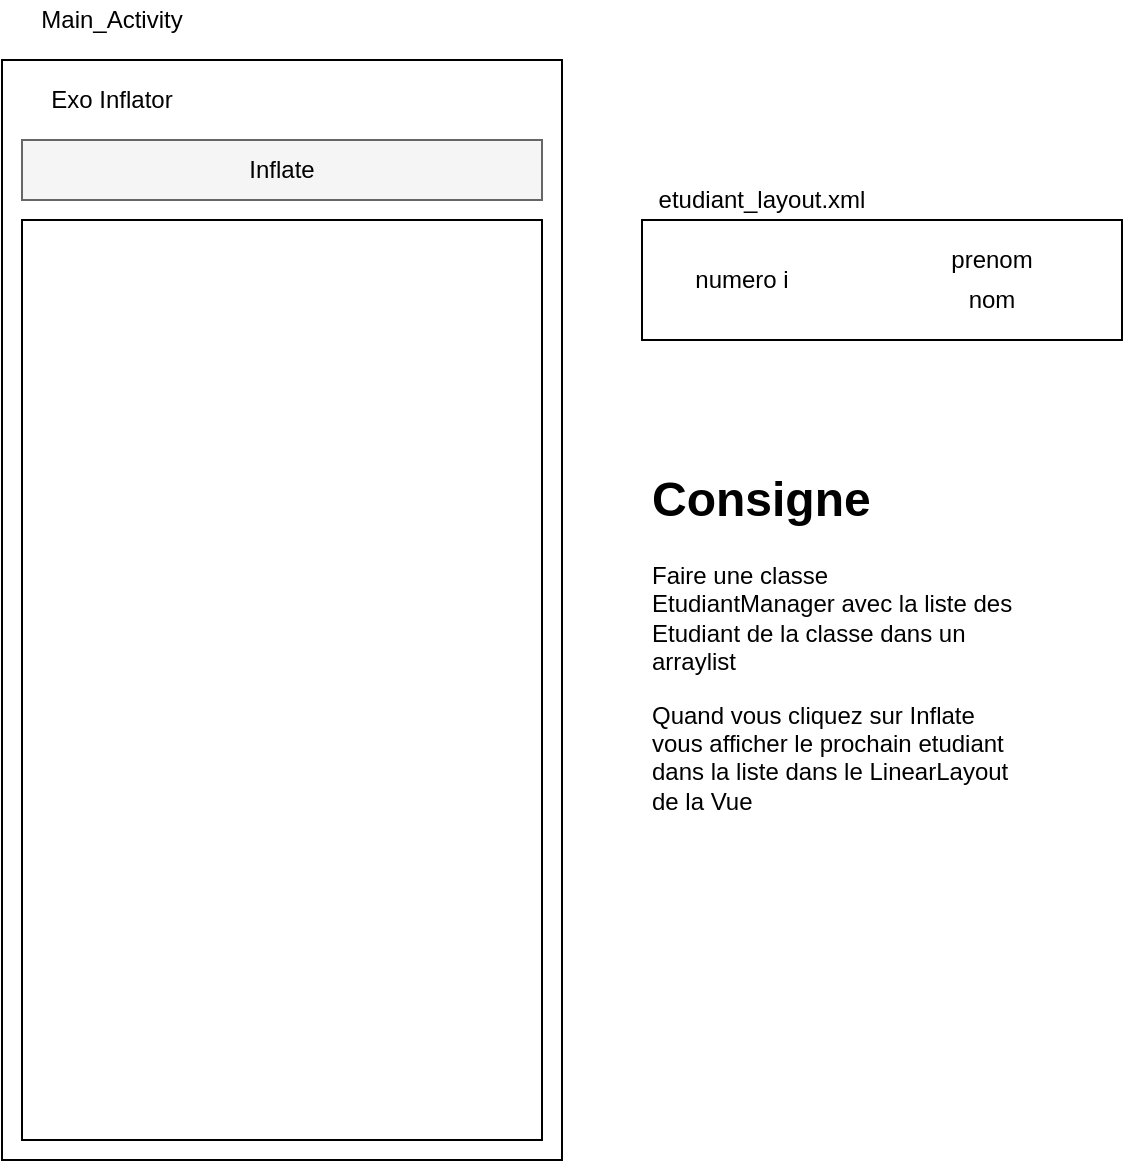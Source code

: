 <mxfile version="14.6.13" type="device"><diagram id="qKYciH_0tpMx4yyxgg5E" name="Page-1"><mxGraphModel dx="919" dy="561" grid="1" gridSize="10" guides="1" tooltips="1" connect="1" arrows="1" fold="1" page="1" pageScale="1" pageWidth="1169" pageHeight="1654" math="0" shadow="0"><root><mxCell id="0"/><mxCell id="1" parent="0"/><mxCell id="uBeoM1r_BeSPzZLG_bO7-1" value="" style="rounded=0;whiteSpace=wrap;html=1;" vertex="1" parent="1"><mxGeometry x="120" y="80" width="280" height="550" as="geometry"/></mxCell><mxCell id="uBeoM1r_BeSPzZLG_bO7-2" value="Exo Inflator" style="text;html=1;strokeColor=none;fillColor=none;align=center;verticalAlign=middle;whiteSpace=wrap;rounded=0;" vertex="1" parent="1"><mxGeometry x="130" y="90" width="90" height="20" as="geometry"/></mxCell><mxCell id="uBeoM1r_BeSPzZLG_bO7-3" value="" style="rounded=0;whiteSpace=wrap;html=1;fillColor=#f5f5f5;strokeColor=#666666;fontColor=#333333;" vertex="1" parent="1"><mxGeometry x="130" y="120" width="260" height="30" as="geometry"/></mxCell><mxCell id="uBeoM1r_BeSPzZLG_bO7-4" value="Inflate" style="text;html=1;strokeColor=none;fillColor=none;align=center;verticalAlign=middle;whiteSpace=wrap;rounded=0;" vertex="1" parent="1"><mxGeometry x="240" y="125" width="40" height="20" as="geometry"/></mxCell><mxCell id="uBeoM1r_BeSPzZLG_bO7-5" value="" style="rounded=0;whiteSpace=wrap;html=1;" vertex="1" parent="1"><mxGeometry x="130" y="160" width="260" height="460" as="geometry"/></mxCell><mxCell id="uBeoM1r_BeSPzZLG_bO7-6" value="" style="rounded=0;whiteSpace=wrap;html=1;" vertex="1" parent="1"><mxGeometry x="440" y="160" width="240" height="60" as="geometry"/></mxCell><mxCell id="uBeoM1r_BeSPzZLG_bO7-7" value="numero i" style="text;html=1;strokeColor=none;fillColor=none;align=center;verticalAlign=middle;whiteSpace=wrap;rounded=0;" vertex="1" parent="1"><mxGeometry x="460" y="180" width="60" height="20" as="geometry"/></mxCell><mxCell id="uBeoM1r_BeSPzZLG_bO7-8" value="prenom" style="text;html=1;strokeColor=none;fillColor=none;align=center;verticalAlign=middle;whiteSpace=wrap;rounded=0;" vertex="1" parent="1"><mxGeometry x="560" y="170" width="110" height="20" as="geometry"/></mxCell><mxCell id="uBeoM1r_BeSPzZLG_bO7-9" value="nom" style="text;html=1;strokeColor=none;fillColor=none;align=center;verticalAlign=middle;whiteSpace=wrap;rounded=0;" vertex="1" parent="1"><mxGeometry x="560" y="190" width="110" height="20" as="geometry"/></mxCell><mxCell id="uBeoM1r_BeSPzZLG_bO7-11" value="etudiant_layout.xml" style="text;html=1;strokeColor=none;fillColor=none;align=center;verticalAlign=middle;whiteSpace=wrap;rounded=0;" vertex="1" parent="1"><mxGeometry x="440" y="140" width="120" height="20" as="geometry"/></mxCell><mxCell id="uBeoM1r_BeSPzZLG_bO7-12" value="Main_Activity" style="text;html=1;strokeColor=none;fillColor=none;align=center;verticalAlign=middle;whiteSpace=wrap;rounded=0;" vertex="1" parent="1"><mxGeometry x="130" y="50" width="90" height="20" as="geometry"/></mxCell><mxCell id="uBeoM1r_BeSPzZLG_bO7-15" value="&lt;h1&gt;Consigne&lt;/h1&gt;&lt;p&gt;Faire une classe EtudiantManager avec la liste des Etudiant de la classe dans un arraylist&lt;/p&gt;&lt;p&gt;Quand vous cliquez sur Inflate vous afficher le prochain etudiant dans la liste dans le LinearLayout de la Vue&lt;/p&gt;" style="text;html=1;strokeColor=none;fillColor=none;spacing=5;spacingTop=-20;whiteSpace=wrap;overflow=hidden;rounded=0;" vertex="1" parent="1"><mxGeometry x="440" y="280" width="190" height="190" as="geometry"/></mxCell></root></mxGraphModel></diagram></mxfile>
